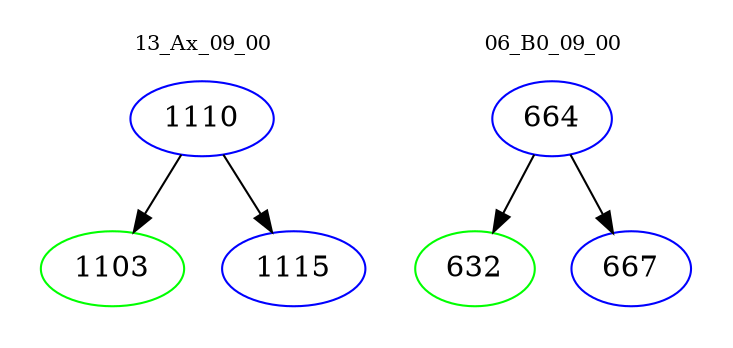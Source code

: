 digraph{
subgraph cluster_0 {
color = white
label = "13_Ax_09_00";
fontsize=10;
T0_1110 [label="1110", color="blue"]
T0_1110 -> T0_1103 [color="black"]
T0_1103 [label="1103", color="green"]
T0_1110 -> T0_1115 [color="black"]
T0_1115 [label="1115", color="blue"]
}
subgraph cluster_1 {
color = white
label = "06_B0_09_00";
fontsize=10;
T1_664 [label="664", color="blue"]
T1_664 -> T1_632 [color="black"]
T1_632 [label="632", color="green"]
T1_664 -> T1_667 [color="black"]
T1_667 [label="667", color="blue"]
}
}
